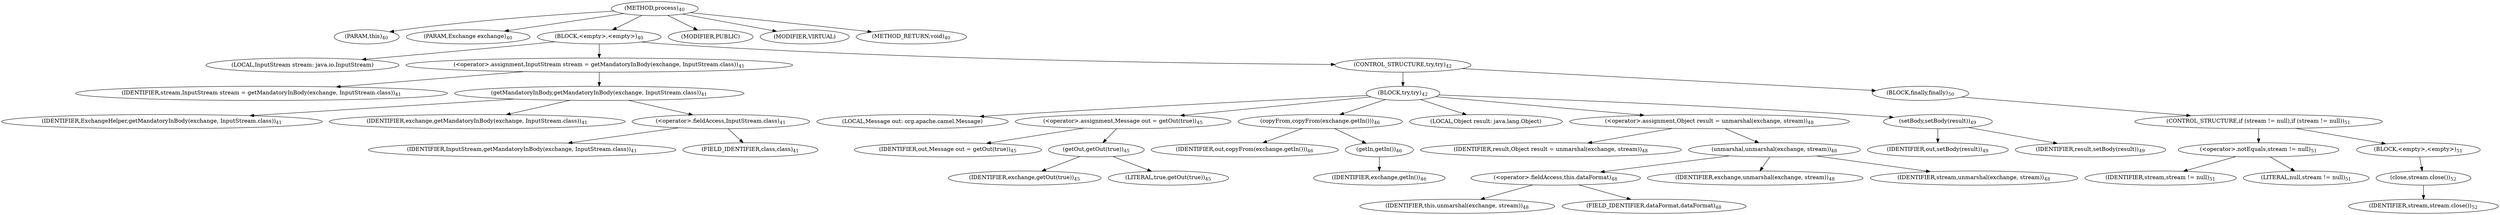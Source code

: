 digraph "process" {  
"31" [label = <(METHOD,process)<SUB>40</SUB>> ]
"32" [label = <(PARAM,this)<SUB>40</SUB>> ]
"33" [label = <(PARAM,Exchange exchange)<SUB>40</SUB>> ]
"34" [label = <(BLOCK,&lt;empty&gt;,&lt;empty&gt;)<SUB>40</SUB>> ]
"35" [label = <(LOCAL,InputStream stream: java.io.InputStream)> ]
"36" [label = <(&lt;operator&gt;.assignment,InputStream stream = getMandatoryInBody(exchange, InputStream.class))<SUB>41</SUB>> ]
"37" [label = <(IDENTIFIER,stream,InputStream stream = getMandatoryInBody(exchange, InputStream.class))<SUB>41</SUB>> ]
"38" [label = <(getMandatoryInBody,getMandatoryInBody(exchange, InputStream.class))<SUB>41</SUB>> ]
"39" [label = <(IDENTIFIER,ExchangeHelper,getMandatoryInBody(exchange, InputStream.class))<SUB>41</SUB>> ]
"40" [label = <(IDENTIFIER,exchange,getMandatoryInBody(exchange, InputStream.class))<SUB>41</SUB>> ]
"41" [label = <(&lt;operator&gt;.fieldAccess,InputStream.class)<SUB>41</SUB>> ]
"42" [label = <(IDENTIFIER,InputStream,getMandatoryInBody(exchange, InputStream.class))<SUB>41</SUB>> ]
"43" [label = <(FIELD_IDENTIFIER,class,class)<SUB>41</SUB>> ]
"44" [label = <(CONTROL_STRUCTURE,try,try)<SUB>42</SUB>> ]
"45" [label = <(BLOCK,try,try)<SUB>42</SUB>> ]
"46" [label = <(LOCAL,Message out: org.apache.camel.Message)> ]
"47" [label = <(&lt;operator&gt;.assignment,Message out = getOut(true))<SUB>45</SUB>> ]
"48" [label = <(IDENTIFIER,out,Message out = getOut(true))<SUB>45</SUB>> ]
"49" [label = <(getOut,getOut(true))<SUB>45</SUB>> ]
"50" [label = <(IDENTIFIER,exchange,getOut(true))<SUB>45</SUB>> ]
"51" [label = <(LITERAL,true,getOut(true))<SUB>45</SUB>> ]
"52" [label = <(copyFrom,copyFrom(exchange.getIn()))<SUB>46</SUB>> ]
"53" [label = <(IDENTIFIER,out,copyFrom(exchange.getIn()))<SUB>46</SUB>> ]
"54" [label = <(getIn,getIn())<SUB>46</SUB>> ]
"55" [label = <(IDENTIFIER,exchange,getIn())<SUB>46</SUB>> ]
"56" [label = <(LOCAL,Object result: java.lang.Object)> ]
"57" [label = <(&lt;operator&gt;.assignment,Object result = unmarshal(exchange, stream))<SUB>48</SUB>> ]
"58" [label = <(IDENTIFIER,result,Object result = unmarshal(exchange, stream))<SUB>48</SUB>> ]
"59" [label = <(unmarshal,unmarshal(exchange, stream))<SUB>48</SUB>> ]
"60" [label = <(&lt;operator&gt;.fieldAccess,this.dataFormat)<SUB>48</SUB>> ]
"61" [label = <(IDENTIFIER,this,unmarshal(exchange, stream))<SUB>48</SUB>> ]
"62" [label = <(FIELD_IDENTIFIER,dataFormat,dataFormat)<SUB>48</SUB>> ]
"63" [label = <(IDENTIFIER,exchange,unmarshal(exchange, stream))<SUB>48</SUB>> ]
"64" [label = <(IDENTIFIER,stream,unmarshal(exchange, stream))<SUB>48</SUB>> ]
"65" [label = <(setBody,setBody(result))<SUB>49</SUB>> ]
"66" [label = <(IDENTIFIER,out,setBody(result))<SUB>49</SUB>> ]
"67" [label = <(IDENTIFIER,result,setBody(result))<SUB>49</SUB>> ]
"68" [label = <(BLOCK,finally,finally)<SUB>50</SUB>> ]
"69" [label = <(CONTROL_STRUCTURE,if (stream != null),if (stream != null))<SUB>51</SUB>> ]
"70" [label = <(&lt;operator&gt;.notEquals,stream != null)<SUB>51</SUB>> ]
"71" [label = <(IDENTIFIER,stream,stream != null)<SUB>51</SUB>> ]
"72" [label = <(LITERAL,null,stream != null)<SUB>51</SUB>> ]
"73" [label = <(BLOCK,&lt;empty&gt;,&lt;empty&gt;)<SUB>51</SUB>> ]
"74" [label = <(close,stream.close())<SUB>52</SUB>> ]
"75" [label = <(IDENTIFIER,stream,stream.close())<SUB>52</SUB>> ]
"76" [label = <(MODIFIER,PUBLIC)> ]
"77" [label = <(MODIFIER,VIRTUAL)> ]
"78" [label = <(METHOD_RETURN,void)<SUB>40</SUB>> ]
  "31" -> "32" 
  "31" -> "33" 
  "31" -> "34" 
  "31" -> "76" 
  "31" -> "77" 
  "31" -> "78" 
  "34" -> "35" 
  "34" -> "36" 
  "34" -> "44" 
  "36" -> "37" 
  "36" -> "38" 
  "38" -> "39" 
  "38" -> "40" 
  "38" -> "41" 
  "41" -> "42" 
  "41" -> "43" 
  "44" -> "45" 
  "44" -> "68" 
  "45" -> "46" 
  "45" -> "47" 
  "45" -> "52" 
  "45" -> "56" 
  "45" -> "57" 
  "45" -> "65" 
  "47" -> "48" 
  "47" -> "49" 
  "49" -> "50" 
  "49" -> "51" 
  "52" -> "53" 
  "52" -> "54" 
  "54" -> "55" 
  "57" -> "58" 
  "57" -> "59" 
  "59" -> "60" 
  "59" -> "63" 
  "59" -> "64" 
  "60" -> "61" 
  "60" -> "62" 
  "65" -> "66" 
  "65" -> "67" 
  "68" -> "69" 
  "69" -> "70" 
  "69" -> "73" 
  "70" -> "71" 
  "70" -> "72" 
  "73" -> "74" 
  "74" -> "75" 
}
